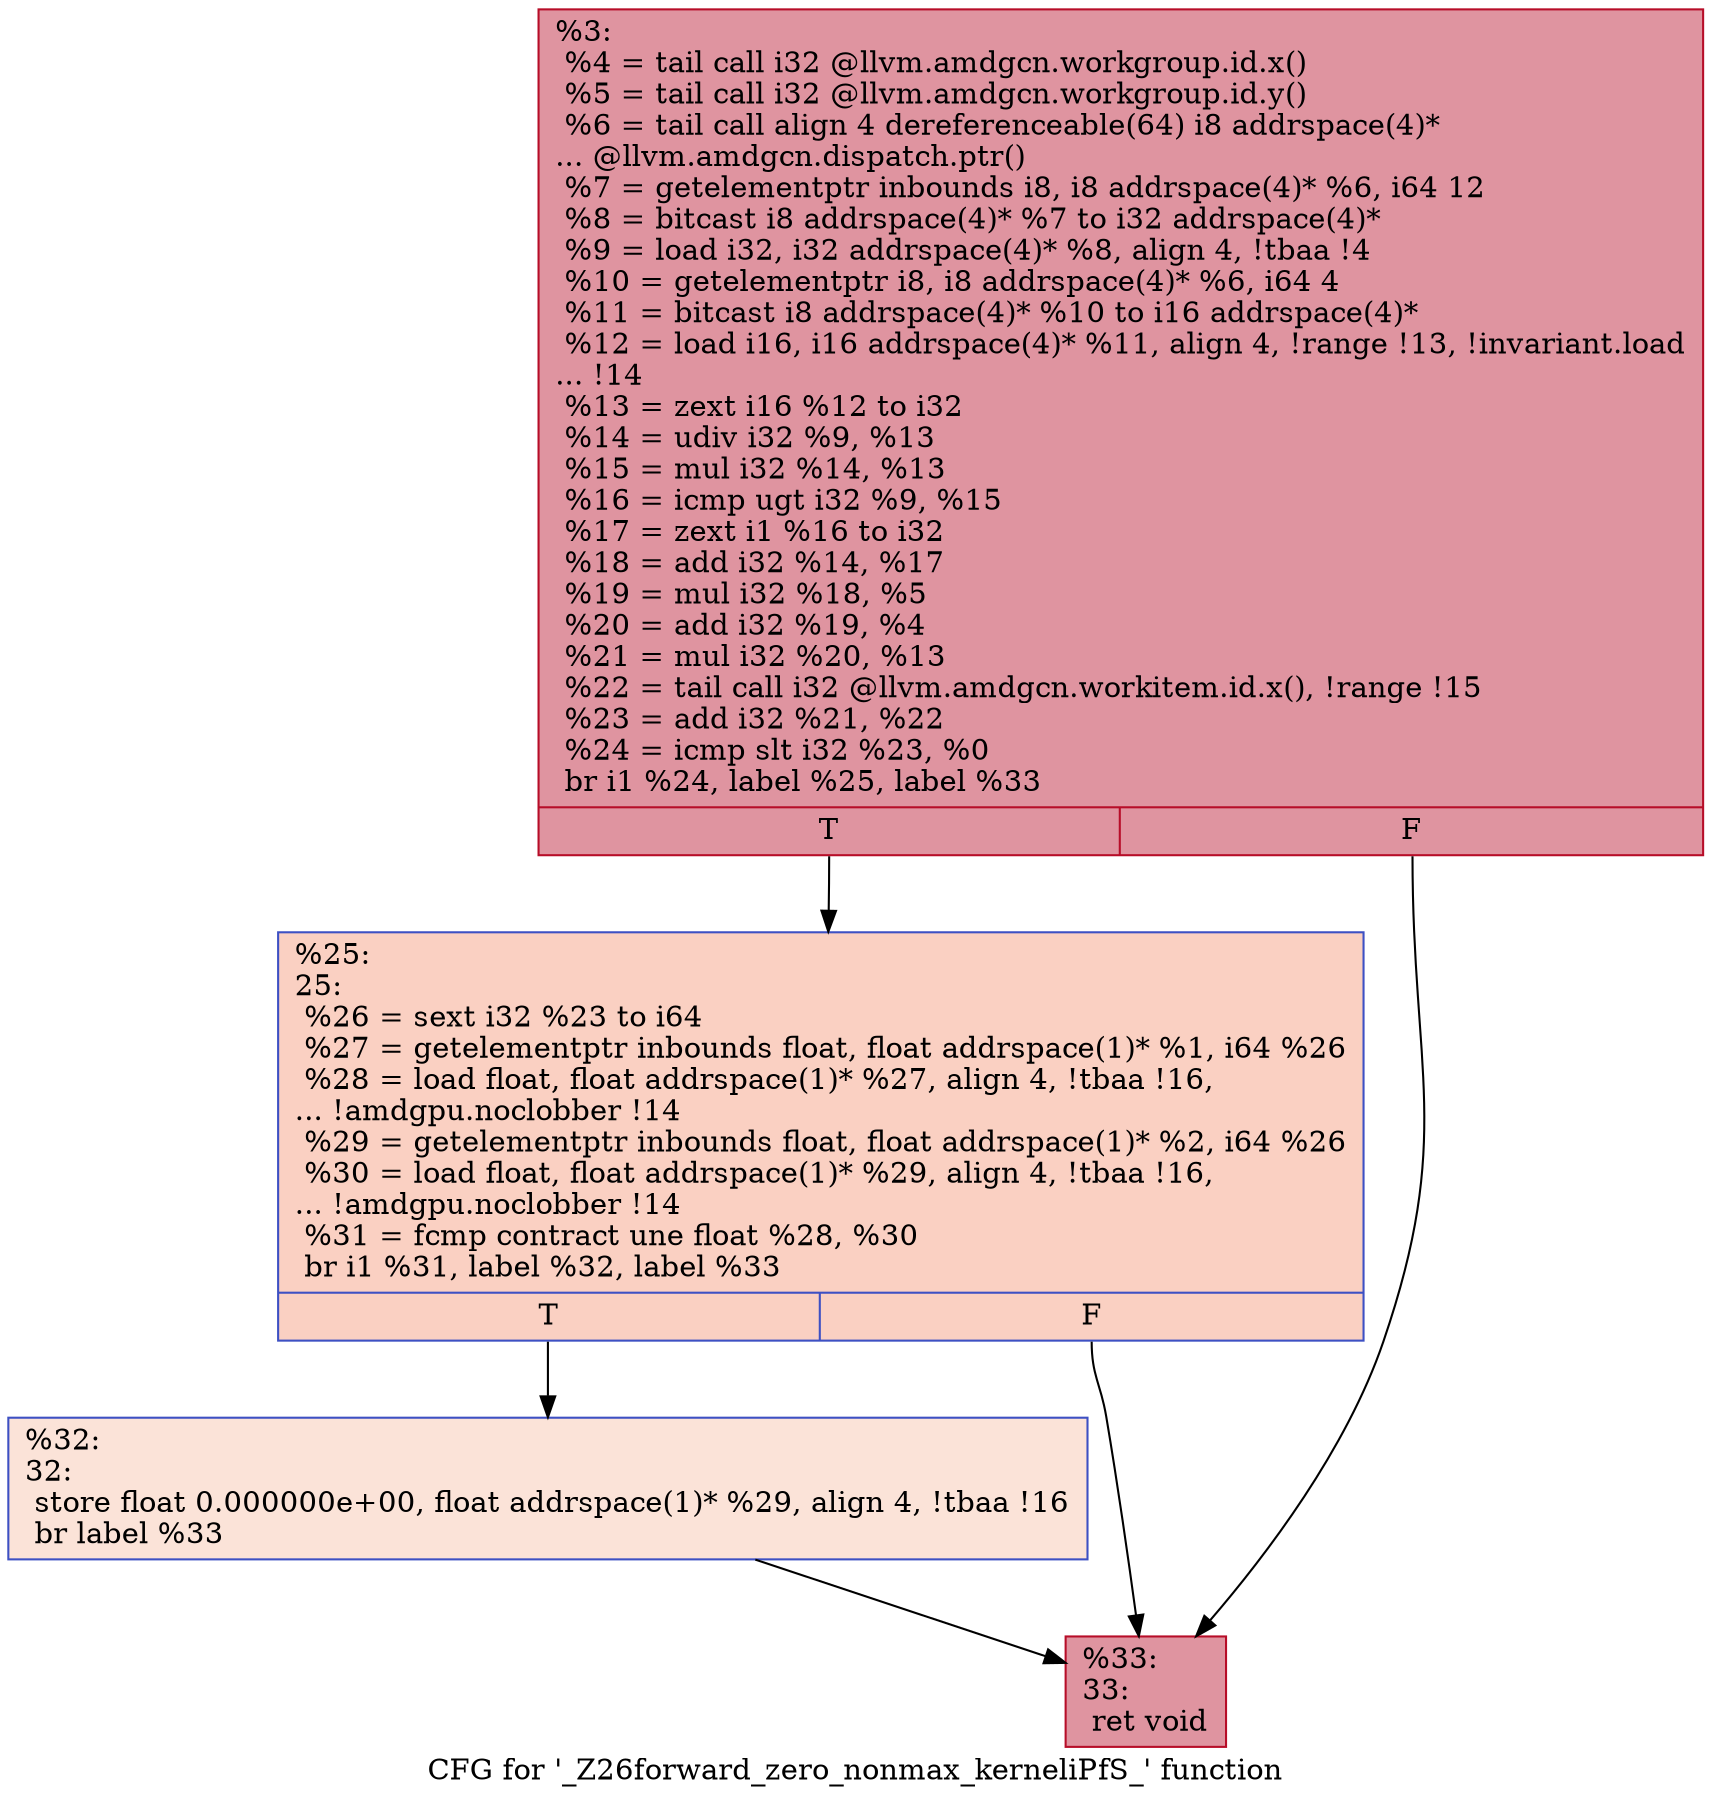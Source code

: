 digraph "CFG for '_Z26forward_zero_nonmax_kerneliPfS_' function" {
	label="CFG for '_Z26forward_zero_nonmax_kerneliPfS_' function";

	Node0x59d94d0 [shape=record,color="#b70d28ff", style=filled, fillcolor="#b70d2870",label="{%3:\l  %4 = tail call i32 @llvm.amdgcn.workgroup.id.x()\l  %5 = tail call i32 @llvm.amdgcn.workgroup.id.y()\l  %6 = tail call align 4 dereferenceable(64) i8 addrspace(4)*\l... @llvm.amdgcn.dispatch.ptr()\l  %7 = getelementptr inbounds i8, i8 addrspace(4)* %6, i64 12\l  %8 = bitcast i8 addrspace(4)* %7 to i32 addrspace(4)*\l  %9 = load i32, i32 addrspace(4)* %8, align 4, !tbaa !4\l  %10 = getelementptr i8, i8 addrspace(4)* %6, i64 4\l  %11 = bitcast i8 addrspace(4)* %10 to i16 addrspace(4)*\l  %12 = load i16, i16 addrspace(4)* %11, align 4, !range !13, !invariant.load\l... !14\l  %13 = zext i16 %12 to i32\l  %14 = udiv i32 %9, %13\l  %15 = mul i32 %14, %13\l  %16 = icmp ugt i32 %9, %15\l  %17 = zext i1 %16 to i32\l  %18 = add i32 %14, %17\l  %19 = mul i32 %18, %5\l  %20 = add i32 %19, %4\l  %21 = mul i32 %20, %13\l  %22 = tail call i32 @llvm.amdgcn.workitem.id.x(), !range !15\l  %23 = add i32 %21, %22\l  %24 = icmp slt i32 %23, %0\l  br i1 %24, label %25, label %33\l|{<s0>T|<s1>F}}"];
	Node0x59d94d0:s0 -> Node0x59dbdb0;
	Node0x59d94d0:s1 -> Node0x59dbe40;
	Node0x59dbdb0 [shape=record,color="#3d50c3ff", style=filled, fillcolor="#f3947570",label="{%25:\l25:                                               \l  %26 = sext i32 %23 to i64\l  %27 = getelementptr inbounds float, float addrspace(1)* %1, i64 %26\l  %28 = load float, float addrspace(1)* %27, align 4, !tbaa !16,\l... !amdgpu.noclobber !14\l  %29 = getelementptr inbounds float, float addrspace(1)* %2, i64 %26\l  %30 = load float, float addrspace(1)* %29, align 4, !tbaa !16,\l... !amdgpu.noclobber !14\l  %31 = fcmp contract une float %28, %30\l  br i1 %31, label %32, label %33\l|{<s0>T|<s1>F}}"];
	Node0x59dbdb0:s0 -> Node0x59dd080;
	Node0x59dbdb0:s1 -> Node0x59dbe40;
	Node0x59dd080 [shape=record,color="#3d50c3ff", style=filled, fillcolor="#f6bfa670",label="{%32:\l32:                                               \l  store float 0.000000e+00, float addrspace(1)* %29, align 4, !tbaa !16\l  br label %33\l}"];
	Node0x59dd080 -> Node0x59dbe40;
	Node0x59dbe40 [shape=record,color="#b70d28ff", style=filled, fillcolor="#b70d2870",label="{%33:\l33:                                               \l  ret void\l}"];
}
